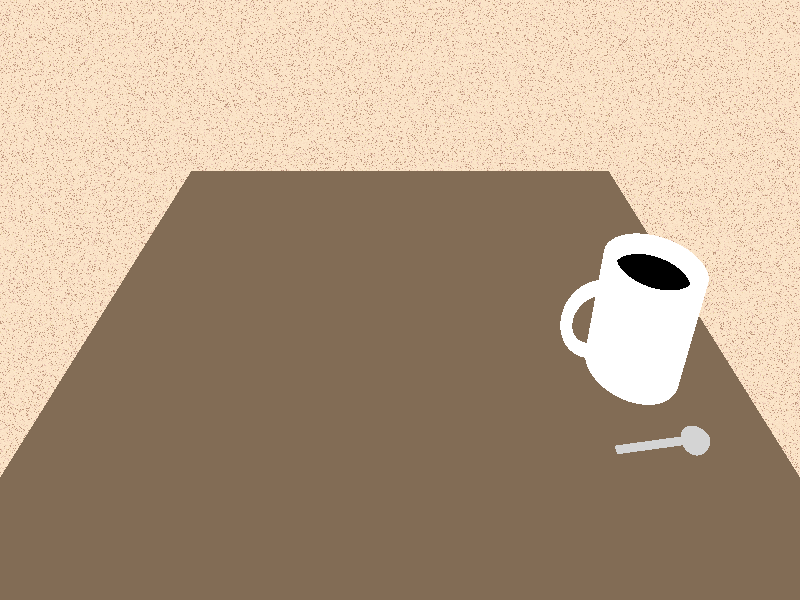 /*
background {
	color rgb 1
}
*/

#include "colors.inc"
#include "textures.inc"

#declare ImageWidth = 1280;
#declare ImageHeight = 720;
//#declare ImageWidth = 800;
//#declare ImageHeight = 480;
//#declare ImageWidth = 640;
//#declare ImageHeight = 480;

#declare CupOffsetX = 21;
#declare CupOffsetY = 0;
#declare CupOffsetZ = 7;

#declare TeaspoonOffsetX = CupOffsetX + 8;
#declare TeaspoonOffsetY = CupOffsetY - 1;
#declare TeaspoonOffsetZ = CupOffsetZ - 8;

#local TableHeight = 40;
#local TableWidth = 60;
#local LegThickness = 1.25;

//------------------------
#declare Table_01 =
union{
	// feet
	cylinder{<0, 0, 0>,<0, TableHeight, 0>, LegThickness translate< TableWidth/2-LegThickness*4, 0, -TableWidth/2+LegThickness*4>}
	cylinder{<0, 0, 0>,<0, TableHeight, 0>, LegThickness translate< TableWidth/2-LegThickness*4, 0,  TableWidth/2-LegThickness*4>}
	cylinder{<0, 0, 0>,<0, TableHeight, 0>, LegThickness translate<-TableWidth/2+LegThickness*4, 0,  TableWidth/2-LegThickness*4>}
	cylinder{<0, 0, 0>,<0, TableHeight, 0>, LegThickness translate<-TableWidth/2+LegThickness*4, 0, -TableWidth/2+LegThickness*4>}

	// seat
	box{ <-TableWidth/2, -LegThickness / 5 * 3, -TableWidth/2>,<TableWidth/2, 0, TableWidth/2> translate<0, TableHeight, 0> }

	pigment{ color rgb<0.75, 0.5, 0.3>*0.3}
}

global_settings {
	assumed_gamma 1.0
}

// camera ----------------------------------
camera {
	angle 75
	location  <0, TableHeight+30.0, -30-(90.0*clock)>
	look_at   <0.0, TableHeight+10.0, 0.0>
	rotate <0, clock*360, 0>
	right x*ImageWidth/ImageHeight
}

// sun -------------------------------------
light_source{
	<1500, 3000, -2500> color White
}

// sky ----------------------------------
plane{
	<0,1,0>, 1 hollow
	texture {
		pigment {
			bozo turbulence 0.92
			color_map {
				[0.00 rgb<0.05, 0.15, 0.45>]
				[0.50 rgb<0.05, 0.15, 0.45>]
				[0.70 rgb<1, 1, 1>]
				[0.85 rgb<0.2, 0.2, 0.2>]
				[1.00 rgb<0.5, 0.5, 0.5>]
			}
			scale<1, 1, 1.5> * 2.5
			translate<0, 0, 0>
		}
		finish {
			ambient 1 diffuse 0
		}
	}
	scale 10000
}

// ground ----------------------------------
plane {
	<0, 1, 0>, 0
	texture {
		Cork
//		pigment{ color rgb<0.22, 0.45, 0>}
//		normal { bumps 0.75 scale 0.015 }
//		finish { phong 0.1 }
	}
}

// fog on the ground -----------------------
fog {
	fog_type 2
	distance 35
	color rgb <1, 1, 1> * 0.8
	fog_offset 0.1
	fog_alt 1.5
	turbulence 1.8
}

// coffee cup ------------------
union {
	union {
		cylinder {
			<CupOffsetX,TableHeight+0,CupOffsetZ>,
			<CupOffsetX,TableHeight+8,CupOffsetZ>,
			4
			clipped_by {
				cylinder {
					<CupOffsetX,TableHeight+1,CupOffsetZ>,
					<CupOffsetX,TableHeight+8,CupOffsetZ>,
					3
					translate<0,1,0> inverse
				}
			}
			pigment {
				color White
			}
		}

		cylinder {
			<CupOffsetX,TableHeight+1,CupOffsetZ>,
			<CupOffsetX,TableHeight+7,CupOffsetZ>,
			3
			pigment {
				color rgb <0, 0, 0>
			}
		}
	}

	torus {
		2.5,
		0.5
		rotate <90, 0, 0>
		translate <CupOffsetX-4, TableHeight+3.75, CupOffsetZ>
		pigment {
			color White
		}
	}
}

// cigarette -------------
/*
union {
	union {
		cylinder {
			<6, TableHeight+0.5, 0>,
			<9, TableHeight+0.5, 0>,
			0.5
			open
			pigment {
				color Orange
			}
		}

		cylinder {
			<6, TableHeight+0.5, 0>,
			<9, TableHeight+0.5, 0>,
			0.495
			pigment {
				color White
			}
		}
	}

	union {
		cylinder {
			<9, TableHeight+0.5, 0>,
			<16, TableHeight+0.5, 0>,
			0.5
			open
			pigment {
				color White
			}
		}

		cylinder {
			<9, TableHeight+0.5, 0>,
			<16, TableHeight+0.5, 0>,
			0.495
			pigment {
				color Brown
			}
		}

	}
}
*/

// teaspoon -------------
merge {
	sphere {
		<TeaspoonOffsetX, TableHeight+TeaspoonOffsetY+1, TeaspoonOffsetZ>,
		1
		clipped_by {
			sphere {
				<TeaspoonOffsetX, TableHeight+TeaspoonOffsetY+0.95, TeaspoonOffsetZ+0>
				1
			}
		}
	}
	box {
		<TeaspoonOffsetX+0.05, TableHeight+TeaspoonOffsetY+0.8, TeaspoonOffsetZ-0.25>
		<TeaspoonOffsetX-5.95, TableHeight+TeaspoonOffsetY+1, TeaspoonOffsetZ+0.25>
	}
	texture { Chrome_Metal }
	rotate <0, 0, 8.5>
	translate <0, -2.75, 0>
}

// table ----------------
object {
	Table_01
	rotate<0, 0, 0>
	translate<0, 0, 10>
}